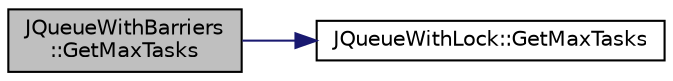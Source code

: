 digraph "JQueueWithBarriers::GetMaxTasks"
{
  edge [fontname="Helvetica",fontsize="10",labelfontname="Helvetica",labelfontsize="10"];
  node [fontname="Helvetica",fontsize="10",shape=record];
  rankdir="LR";
  Node1 [label="JQueueWithBarriers\l::GetMaxTasks",height=0.2,width=0.4,color="black", fillcolor="grey75", style="filled" fontcolor="black"];
  Node1 -> Node2 [color="midnightblue",fontsize="10",style="solid",fontname="Helvetica"];
  Node2 [label="JQueueWithLock::GetMaxTasks",height=0.2,width=0.4,color="black", fillcolor="white", style="filled",URL="$class_j_queue_with_lock.html#afbabfc9a9e58b2d89117a7b1fdd8096a"];
}

